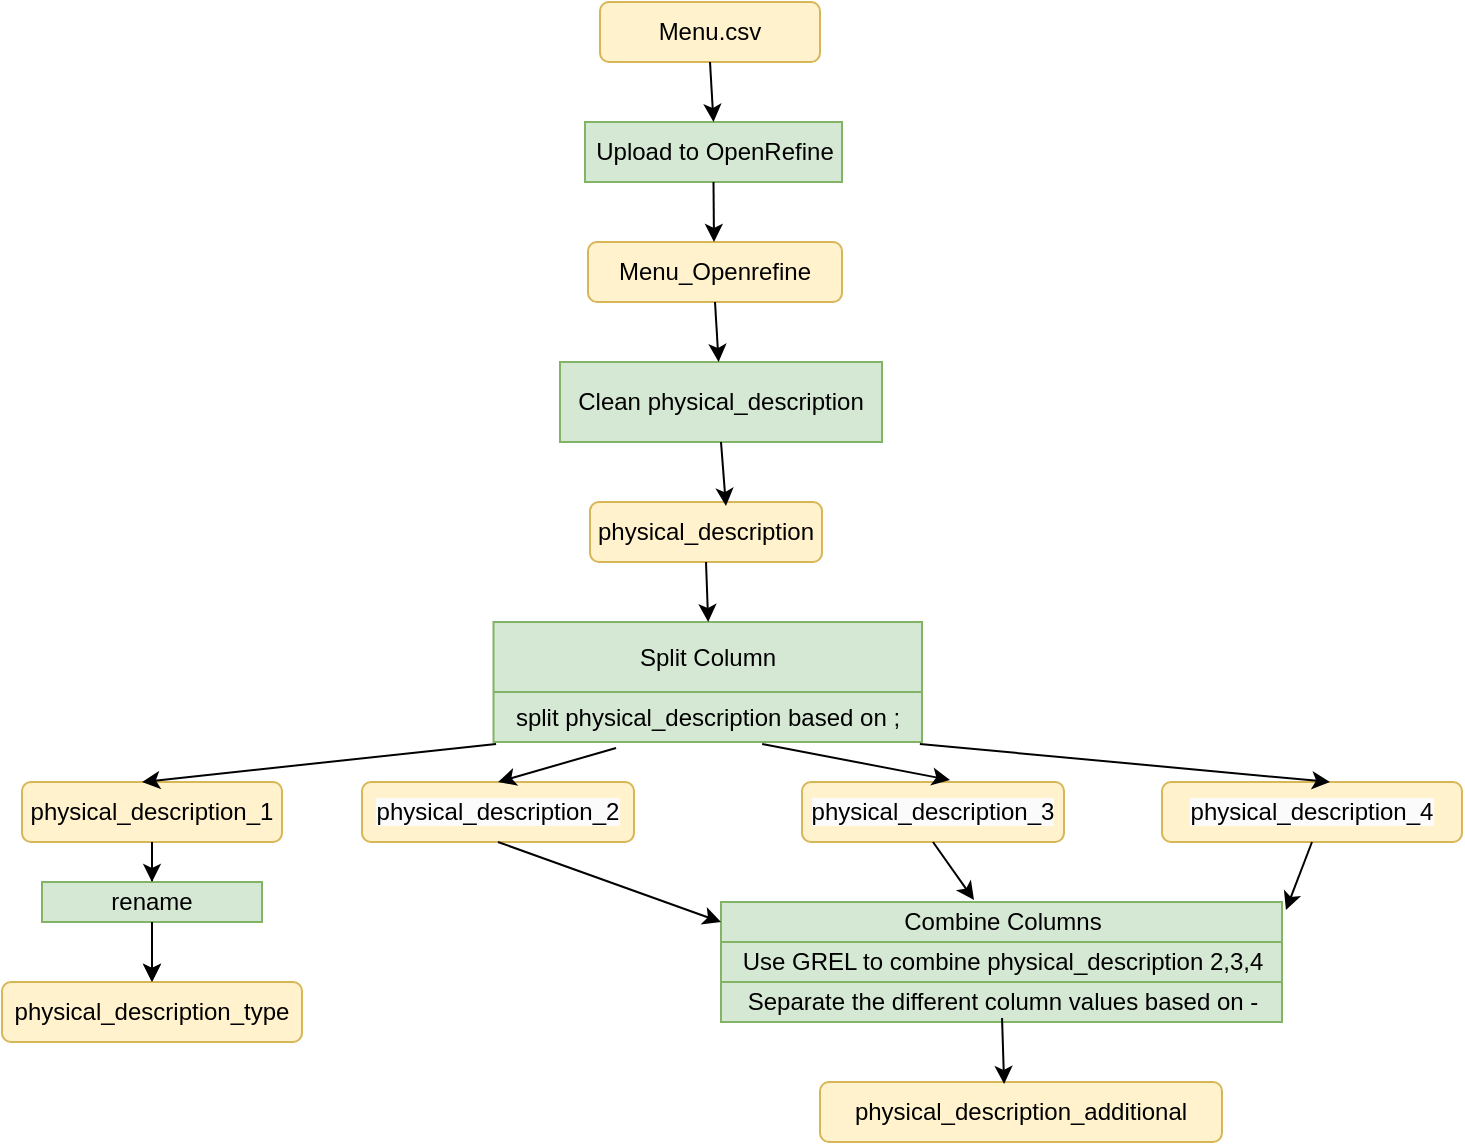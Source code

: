 <mxfile version="21.6.6" type="device">
  <diagram id="C5RBs43oDa-KdzZeNtuy" name="Page-1">
    <mxGraphModel dx="954" dy="567" grid="1" gridSize="10" guides="1" tooltips="1" connect="1" arrows="1" fold="1" page="1" pageScale="1" pageWidth="827" pageHeight="1169" math="0" shadow="0">
      <root>
        <mxCell id="WIyWlLk6GJQsqaUBKTNV-0" />
        <mxCell id="WIyWlLk6GJQsqaUBKTNV-1" parent="WIyWlLk6GJQsqaUBKTNV-0" />
        <mxCell id="1MHP-ZiUYEf7C-kfttvp-0" value="Menu.csv" style="rounded=1;whiteSpace=wrap;html=1;fillColor=#fff2cc;strokeColor=#d6b656;" vertex="1" parent="WIyWlLk6GJQsqaUBKTNV-1">
          <mxGeometry x="359" y="10" width="110" height="30" as="geometry" />
        </mxCell>
        <mxCell id="1MHP-ZiUYEf7C-kfttvp-1" value="Menu_Openrefine" style="rounded=1;whiteSpace=wrap;html=1;fillColor=#fff2cc;strokeColor=#d6b656;" vertex="1" parent="WIyWlLk6GJQsqaUBKTNV-1">
          <mxGeometry x="353" y="130" width="127" height="30" as="geometry" />
        </mxCell>
        <mxCell id="1MHP-ZiUYEf7C-kfttvp-2" value="Upload to OpenRefine" style="rounded=0;whiteSpace=wrap;html=1;fillColor=#d5e8d4;strokeColor=#82b366;" vertex="1" parent="WIyWlLk6GJQsqaUBKTNV-1">
          <mxGeometry x="351.5" y="70" width="128.5" height="30" as="geometry" />
        </mxCell>
        <mxCell id="1MHP-ZiUYEf7C-kfttvp-31" style="edgeStyle=orthogonalEdgeStyle;rounded=0;orthogonalLoop=1;jettySize=auto;html=1;exitX=0.75;exitY=0;exitDx=0;exitDy=0;" edge="1" parent="WIyWlLk6GJQsqaUBKTNV-1" source="1MHP-ZiUYEf7C-kfttvp-4">
          <mxGeometry relative="1" as="geometry">
            <mxPoint x="441" y="270" as="targetPoint" />
          </mxGeometry>
        </mxCell>
        <mxCell id="1MHP-ZiUYEf7C-kfttvp-4" value="physical_description" style="rounded=1;whiteSpace=wrap;html=1;fillColor=#fff2cc;strokeColor=#d6b656;" vertex="1" parent="WIyWlLk6GJQsqaUBKTNV-1">
          <mxGeometry x="354" y="260" width="116" height="30" as="geometry" />
        </mxCell>
        <mxCell id="1MHP-ZiUYEf7C-kfttvp-6" value="" style="shape=table;startSize=0;container=1;collapsible=0;childLayout=tableLayout;fillColor=#d5e8d4;strokeColor=#82b366;" vertex="1" parent="WIyWlLk6GJQsqaUBKTNV-1">
          <mxGeometry x="305.75" y="320" width="214.25" height="60" as="geometry" />
        </mxCell>
        <mxCell id="1MHP-ZiUYEf7C-kfttvp-7" value="" style="shape=tableRow;horizontal=0;startSize=0;swimlaneHead=0;swimlaneBody=0;strokeColor=inherit;top=0;left=0;bottom=0;right=0;collapsible=0;dropTarget=0;fillColor=none;points=[[0,0.5],[1,0.5]];portConstraint=eastwest;" vertex="1" parent="1MHP-ZiUYEf7C-kfttvp-6">
          <mxGeometry width="214.25" height="35" as="geometry" />
        </mxCell>
        <mxCell id="1MHP-ZiUYEf7C-kfttvp-8" value="Split Column" style="shape=partialRectangle;html=1;whiteSpace=wrap;connectable=0;strokeColor=inherit;overflow=hidden;fillColor=none;top=0;left=0;bottom=0;right=0;pointerEvents=1;" vertex="1" parent="1MHP-ZiUYEf7C-kfttvp-7">
          <mxGeometry width="214" height="35" as="geometry">
            <mxRectangle width="214" height="35" as="alternateBounds" />
          </mxGeometry>
        </mxCell>
        <mxCell id="1MHP-ZiUYEf7C-kfttvp-9" value="" style="shape=tableRow;horizontal=0;startSize=0;swimlaneHead=0;swimlaneBody=0;strokeColor=inherit;top=0;left=0;bottom=0;right=0;collapsible=0;dropTarget=0;fillColor=none;points=[[0,0.5],[1,0.5]];portConstraint=eastwest;" vertex="1" parent="1MHP-ZiUYEf7C-kfttvp-6">
          <mxGeometry y="35" width="214.25" height="25" as="geometry" />
        </mxCell>
        <mxCell id="1MHP-ZiUYEf7C-kfttvp-10" value="split physical_description based on ;" style="shape=partialRectangle;html=1;whiteSpace=wrap;connectable=0;strokeColor=inherit;overflow=hidden;fillColor=none;top=0;left=0;bottom=0;right=0;pointerEvents=1;" vertex="1" parent="1MHP-ZiUYEf7C-kfttvp-9">
          <mxGeometry width="214" height="25" as="geometry">
            <mxRectangle width="214" height="25" as="alternateBounds" />
          </mxGeometry>
        </mxCell>
        <mxCell id="1MHP-ZiUYEf7C-kfttvp-11" value="Clean physical_description" style="rounded=0;whiteSpace=wrap;html=1;fillColor=#d5e8d4;strokeColor=#82b366;" vertex="1" parent="WIyWlLk6GJQsqaUBKTNV-1">
          <mxGeometry x="339" y="190" width="161" height="40" as="geometry" />
        </mxCell>
        <mxCell id="1MHP-ZiUYEf7C-kfttvp-12" value="&lt;span style=&quot;caret-color: rgb(0, 0, 0); color: rgb(0, 0, 0); font-family: Helvetica; font-size: 12px; font-style: normal; font-variant-caps: normal; font-weight: 400; letter-spacing: normal; text-align: center; text-indent: 0px; text-transform: none; word-spacing: 0px; -webkit-text-stroke-width: 0px; background-color: rgb(251, 251, 251); text-decoration: none; float: none; display: inline !important;&quot;&gt;physical_description_4&lt;/span&gt;" style="rounded=1;whiteSpace=wrap;html=1;fillColor=#fff2cc;strokeColor=#d6b656;" vertex="1" parent="WIyWlLk6GJQsqaUBKTNV-1">
          <mxGeometry x="640" y="400" width="150" height="30" as="geometry" />
        </mxCell>
        <mxCell id="1MHP-ZiUYEf7C-kfttvp-13" value="&lt;span style=&quot;caret-color: rgb(0, 0, 0); color: rgb(0, 0, 0); font-family: Helvetica; font-size: 12px; font-style: normal; font-variant-caps: normal; font-weight: 400; letter-spacing: normal; text-align: center; text-indent: 0px; text-transform: none; word-spacing: 0px; -webkit-text-stroke-width: 0px; background-color: rgb(251, 251, 251); text-decoration: none; float: none; display: inline !important;&quot;&gt;physical_description_3&lt;/span&gt;" style="rounded=1;whiteSpace=wrap;html=1;fillColor=#fff2cc;strokeColor=#d6b656;" vertex="1" parent="WIyWlLk6GJQsqaUBKTNV-1">
          <mxGeometry x="460" y="400" width="131" height="30" as="geometry" />
        </mxCell>
        <mxCell id="1MHP-ZiUYEf7C-kfttvp-14" value="&lt;span style=&quot;caret-color: rgb(0, 0, 0); color: rgb(0, 0, 0); font-family: Helvetica; font-size: 12px; font-style: normal; font-variant-caps: normal; font-weight: 400; letter-spacing: normal; text-align: center; text-indent: 0px; text-transform: none; word-spacing: 0px; -webkit-text-stroke-width: 0px; background-color: rgb(251, 251, 251); text-decoration: none; float: none; display: inline !important;&quot;&gt;physical_description_2&lt;/span&gt;" style="rounded=1;whiteSpace=wrap;html=1;fillColor=#fff2cc;strokeColor=#d6b656;" vertex="1" parent="WIyWlLk6GJQsqaUBKTNV-1">
          <mxGeometry x="240" y="400" width="136" height="30" as="geometry" />
        </mxCell>
        <mxCell id="1MHP-ZiUYEf7C-kfttvp-46" value="" style="edgeStyle=orthogonalEdgeStyle;rounded=0;orthogonalLoop=1;jettySize=auto;html=1;" edge="1" parent="WIyWlLk6GJQsqaUBKTNV-1" source="1MHP-ZiUYEf7C-kfttvp-15" target="1MHP-ZiUYEf7C-kfttvp-17">
          <mxGeometry relative="1" as="geometry" />
        </mxCell>
        <mxCell id="1MHP-ZiUYEf7C-kfttvp-15" value="physical_description_1" style="rounded=1;whiteSpace=wrap;html=1;fillColor=#fff2cc;strokeColor=#d6b656;" vertex="1" parent="WIyWlLk6GJQsqaUBKTNV-1">
          <mxGeometry x="70" y="400" width="130" height="30" as="geometry" />
        </mxCell>
        <mxCell id="1MHP-ZiUYEf7C-kfttvp-16" value="rename" style="rounded=0;whiteSpace=wrap;html=1;fillColor=#d5e8d4;strokeColor=#82b366;" vertex="1" parent="WIyWlLk6GJQsqaUBKTNV-1">
          <mxGeometry x="80" y="450" width="110" height="20" as="geometry" />
        </mxCell>
        <mxCell id="1MHP-ZiUYEf7C-kfttvp-17" value="physical_description_type" style="rounded=1;whiteSpace=wrap;html=1;fillColor=#fff2cc;strokeColor=#d6b656;" vertex="1" parent="WIyWlLk6GJQsqaUBKTNV-1">
          <mxGeometry x="60" y="500" width="150" height="30" as="geometry" />
        </mxCell>
        <mxCell id="1MHP-ZiUYEf7C-kfttvp-19" value="" style="shape=table;startSize=0;container=1;collapsible=0;childLayout=tableLayout;fillColor=#d5e8d4;strokeColor=#82b366;" vertex="1" parent="WIyWlLk6GJQsqaUBKTNV-1">
          <mxGeometry x="419.5" y="460" width="280.5" height="60" as="geometry" />
        </mxCell>
        <mxCell id="1MHP-ZiUYEf7C-kfttvp-20" value="" style="shape=tableRow;horizontal=0;startSize=0;swimlaneHead=0;swimlaneBody=0;strokeColor=inherit;top=0;left=0;bottom=0;right=0;collapsible=0;dropTarget=0;fillColor=none;points=[[0,0.5],[1,0.5]];portConstraint=eastwest;" vertex="1" parent="1MHP-ZiUYEf7C-kfttvp-19">
          <mxGeometry width="280.5" height="20" as="geometry" />
        </mxCell>
        <mxCell id="1MHP-ZiUYEf7C-kfttvp-21" value="Combine Columns" style="shape=partialRectangle;html=1;whiteSpace=wrap;connectable=0;strokeColor=inherit;overflow=hidden;fillColor=none;top=0;left=0;bottom=0;right=0;pointerEvents=1;" vertex="1" parent="1MHP-ZiUYEf7C-kfttvp-20">
          <mxGeometry width="281" height="20" as="geometry">
            <mxRectangle width="281" height="20" as="alternateBounds" />
          </mxGeometry>
        </mxCell>
        <mxCell id="1MHP-ZiUYEf7C-kfttvp-22" value="" style="shape=tableRow;horizontal=0;startSize=0;swimlaneHead=0;swimlaneBody=0;strokeColor=inherit;top=0;left=0;bottom=0;right=0;collapsible=0;dropTarget=0;fillColor=none;points=[[0,0.5],[1,0.5]];portConstraint=eastwest;" vertex="1" parent="1MHP-ZiUYEf7C-kfttvp-19">
          <mxGeometry y="20" width="280.5" height="20" as="geometry" />
        </mxCell>
        <mxCell id="1MHP-ZiUYEf7C-kfttvp-23" value="Use GREL to combine physical_description 2,3,4" style="shape=partialRectangle;html=1;whiteSpace=wrap;connectable=0;strokeColor=inherit;overflow=hidden;fillColor=none;top=0;left=0;bottom=0;right=0;pointerEvents=1;" vertex="1" parent="1MHP-ZiUYEf7C-kfttvp-22">
          <mxGeometry width="281" height="20" as="geometry">
            <mxRectangle width="281" height="20" as="alternateBounds" />
          </mxGeometry>
        </mxCell>
        <mxCell id="1MHP-ZiUYEf7C-kfttvp-24" value="" style="shape=tableRow;horizontal=0;startSize=0;swimlaneHead=0;swimlaneBody=0;strokeColor=inherit;top=0;left=0;bottom=0;right=0;collapsible=0;dropTarget=0;fillColor=none;points=[[0,0.5],[1,0.5]];portConstraint=eastwest;" vertex="1" parent="1MHP-ZiUYEf7C-kfttvp-19">
          <mxGeometry y="40" width="280.5" height="20" as="geometry" />
        </mxCell>
        <mxCell id="1MHP-ZiUYEf7C-kfttvp-25" value="Separate the different column values based on -" style="shape=partialRectangle;html=1;whiteSpace=wrap;connectable=0;strokeColor=inherit;overflow=hidden;fillColor=none;top=0;left=0;bottom=0;right=0;pointerEvents=1;" vertex="1" parent="1MHP-ZiUYEf7C-kfttvp-24">
          <mxGeometry width="281" height="20" as="geometry">
            <mxRectangle width="281" height="20" as="alternateBounds" />
          </mxGeometry>
        </mxCell>
        <mxCell id="1MHP-ZiUYEf7C-kfttvp-26" value="physical_description_additional" style="rounded=1;whiteSpace=wrap;html=1;fillColor=#fff2cc;strokeColor=#d6b656;" vertex="1" parent="WIyWlLk6GJQsqaUBKTNV-1">
          <mxGeometry x="469" y="550" width="201" height="30" as="geometry" />
        </mxCell>
        <mxCell id="1MHP-ZiUYEf7C-kfttvp-27" value="" style="endArrow=classic;html=1;rounded=0;exitX=0.5;exitY=1;exitDx=0;exitDy=0;entryX=0.5;entryY=0;entryDx=0;entryDy=0;" edge="1" parent="WIyWlLk6GJQsqaUBKTNV-1" source="1MHP-ZiUYEf7C-kfttvp-0" target="1MHP-ZiUYEf7C-kfttvp-2">
          <mxGeometry width="50" height="50" relative="1" as="geometry">
            <mxPoint x="390" y="320" as="sourcePoint" />
            <mxPoint x="440" y="270" as="targetPoint" />
          </mxGeometry>
        </mxCell>
        <mxCell id="1MHP-ZiUYEf7C-kfttvp-28" value="" style="endArrow=classic;html=1;rounded=0;exitX=0.5;exitY=1;exitDx=0;exitDy=0;" edge="1" parent="WIyWlLk6GJQsqaUBKTNV-1" source="1MHP-ZiUYEf7C-kfttvp-2">
          <mxGeometry width="50" height="50" relative="1" as="geometry">
            <mxPoint x="390" y="320" as="sourcePoint" />
            <mxPoint x="416" y="130" as="targetPoint" />
          </mxGeometry>
        </mxCell>
        <mxCell id="1MHP-ZiUYEf7C-kfttvp-29" value="" style="endArrow=classic;html=1;rounded=0;exitX=0.5;exitY=1;exitDx=0;exitDy=0;" edge="1" parent="WIyWlLk6GJQsqaUBKTNV-1" source="1MHP-ZiUYEf7C-kfttvp-1" target="1MHP-ZiUYEf7C-kfttvp-11">
          <mxGeometry width="50" height="50" relative="1" as="geometry">
            <mxPoint x="390" y="320" as="sourcePoint" />
            <mxPoint x="440" y="270" as="targetPoint" />
          </mxGeometry>
        </mxCell>
        <mxCell id="1MHP-ZiUYEf7C-kfttvp-30" value="" style="endArrow=classic;html=1;rounded=0;exitX=0.5;exitY=1;exitDx=0;exitDy=0;entryX=0.586;entryY=0.067;entryDx=0;entryDy=0;entryPerimeter=0;" edge="1" parent="WIyWlLk6GJQsqaUBKTNV-1" source="1MHP-ZiUYEf7C-kfttvp-11" target="1MHP-ZiUYEf7C-kfttvp-4">
          <mxGeometry width="50" height="50" relative="1" as="geometry">
            <mxPoint x="390" y="320" as="sourcePoint" />
            <mxPoint x="440" y="270" as="targetPoint" />
          </mxGeometry>
        </mxCell>
        <mxCell id="1MHP-ZiUYEf7C-kfttvp-32" value="" style="endArrow=classic;html=1;rounded=0;exitX=0.5;exitY=1;exitDx=0;exitDy=0;entryX=0.501;entryY=0;entryDx=0;entryDy=0;entryPerimeter=0;" edge="1" parent="WIyWlLk6GJQsqaUBKTNV-1" source="1MHP-ZiUYEf7C-kfttvp-4" target="1MHP-ZiUYEf7C-kfttvp-7">
          <mxGeometry width="50" height="50" relative="1" as="geometry">
            <mxPoint x="390" y="320" as="sourcePoint" />
            <mxPoint x="440" y="270" as="targetPoint" />
          </mxGeometry>
        </mxCell>
        <mxCell id="1MHP-ZiUYEf7C-kfttvp-36" value="" style="endArrow=classic;html=1;rounded=0;exitX=0.006;exitY=1.04;exitDx=0;exitDy=0;exitPerimeter=0;" edge="1" parent="WIyWlLk6GJQsqaUBKTNV-1" source="1MHP-ZiUYEf7C-kfttvp-9">
          <mxGeometry width="50" height="50" relative="1" as="geometry">
            <mxPoint x="390" y="320" as="sourcePoint" />
            <mxPoint x="130" y="400" as="targetPoint" />
          </mxGeometry>
        </mxCell>
        <mxCell id="1MHP-ZiUYEf7C-kfttvp-37" value="" style="endArrow=classic;html=1;rounded=0;exitX=0.286;exitY=1.12;exitDx=0;exitDy=0;exitPerimeter=0;entryX=0.5;entryY=0;entryDx=0;entryDy=0;" edge="1" parent="WIyWlLk6GJQsqaUBKTNV-1" source="1MHP-ZiUYEf7C-kfttvp-9" target="1MHP-ZiUYEf7C-kfttvp-14">
          <mxGeometry width="50" height="50" relative="1" as="geometry">
            <mxPoint x="390" y="320" as="sourcePoint" />
            <mxPoint x="440" y="270" as="targetPoint" />
          </mxGeometry>
        </mxCell>
        <mxCell id="1MHP-ZiUYEf7C-kfttvp-38" value="" style="endArrow=classic;html=1;rounded=0;exitX=0.627;exitY=1.04;exitDx=0;exitDy=0;exitPerimeter=0;entryX=0.565;entryY=-0.033;entryDx=0;entryDy=0;entryPerimeter=0;" edge="1" parent="WIyWlLk6GJQsqaUBKTNV-1" source="1MHP-ZiUYEf7C-kfttvp-9" target="1MHP-ZiUYEf7C-kfttvp-13">
          <mxGeometry width="50" height="50" relative="1" as="geometry">
            <mxPoint x="390" y="320" as="sourcePoint" />
            <mxPoint x="440" y="270" as="targetPoint" />
          </mxGeometry>
        </mxCell>
        <mxCell id="1MHP-ZiUYEf7C-kfttvp-39" value="" style="endArrow=classic;html=1;rounded=0;exitX=0.995;exitY=1.04;exitDx=0;exitDy=0;exitPerimeter=0;entryX=0.56;entryY=0;entryDx=0;entryDy=0;entryPerimeter=0;" edge="1" parent="WIyWlLk6GJQsqaUBKTNV-1" source="1MHP-ZiUYEf7C-kfttvp-9" target="1MHP-ZiUYEf7C-kfttvp-12">
          <mxGeometry width="50" height="50" relative="1" as="geometry">
            <mxPoint x="390" y="320" as="sourcePoint" />
            <mxPoint x="440" y="270" as="targetPoint" />
          </mxGeometry>
        </mxCell>
        <mxCell id="1MHP-ZiUYEf7C-kfttvp-40" value="" style="endArrow=classic;html=1;rounded=0;exitX=0.5;exitY=1;exitDx=0;exitDy=0;entryX=0.5;entryY=0;entryDx=0;entryDy=0;" edge="1" parent="WIyWlLk6GJQsqaUBKTNV-1" source="1MHP-ZiUYEf7C-kfttvp-15" target="1MHP-ZiUYEf7C-kfttvp-16">
          <mxGeometry width="50" height="50" relative="1" as="geometry">
            <mxPoint x="390" y="320" as="sourcePoint" />
            <mxPoint x="440" y="270" as="targetPoint" />
          </mxGeometry>
        </mxCell>
        <mxCell id="1MHP-ZiUYEf7C-kfttvp-41" value="" style="endArrow=classic;html=1;rounded=0;exitX=0.5;exitY=1;exitDx=0;exitDy=0;entryX=0.5;entryY=0;entryDx=0;entryDy=0;" edge="1" parent="WIyWlLk6GJQsqaUBKTNV-1" source="1MHP-ZiUYEf7C-kfttvp-16" target="1MHP-ZiUYEf7C-kfttvp-17">
          <mxGeometry width="50" height="50" relative="1" as="geometry">
            <mxPoint x="390" y="320" as="sourcePoint" />
            <mxPoint x="440" y="270" as="targetPoint" />
          </mxGeometry>
        </mxCell>
        <mxCell id="1MHP-ZiUYEf7C-kfttvp-42" value="" style="endArrow=classic;html=1;rounded=0;exitX=0.5;exitY=1;exitDx=0;exitDy=0;entryX=0;entryY=0.5;entryDx=0;entryDy=0;" edge="1" parent="WIyWlLk6GJQsqaUBKTNV-1" source="1MHP-ZiUYEf7C-kfttvp-14" target="1MHP-ZiUYEf7C-kfttvp-20">
          <mxGeometry width="50" height="50" relative="1" as="geometry">
            <mxPoint x="390" y="320" as="sourcePoint" />
            <mxPoint x="440" y="270" as="targetPoint" />
          </mxGeometry>
        </mxCell>
        <mxCell id="1MHP-ZiUYEf7C-kfttvp-43" value="" style="endArrow=classic;html=1;rounded=0;exitX=0.5;exitY=1;exitDx=0;exitDy=0;entryX=0.451;entryY=-0.05;entryDx=0;entryDy=0;entryPerimeter=0;" edge="1" parent="WIyWlLk6GJQsqaUBKTNV-1" source="1MHP-ZiUYEf7C-kfttvp-13" target="1MHP-ZiUYEf7C-kfttvp-20">
          <mxGeometry width="50" height="50" relative="1" as="geometry">
            <mxPoint x="390" y="320" as="sourcePoint" />
            <mxPoint x="440" y="270" as="targetPoint" />
          </mxGeometry>
        </mxCell>
        <mxCell id="1MHP-ZiUYEf7C-kfttvp-44" value="" style="endArrow=classic;html=1;rounded=0;exitX=0.5;exitY=1;exitDx=0;exitDy=0;entryX=1.007;entryY=0.2;entryDx=0;entryDy=0;entryPerimeter=0;" edge="1" parent="WIyWlLk6GJQsqaUBKTNV-1" source="1MHP-ZiUYEf7C-kfttvp-12" target="1MHP-ZiUYEf7C-kfttvp-20">
          <mxGeometry width="50" height="50" relative="1" as="geometry">
            <mxPoint x="390" y="320" as="sourcePoint" />
            <mxPoint x="440" y="270" as="targetPoint" />
          </mxGeometry>
        </mxCell>
        <mxCell id="1MHP-ZiUYEf7C-kfttvp-45" value="" style="endArrow=classic;html=1;rounded=0;exitX=0.501;exitY=0.9;exitDx=0;exitDy=0;exitPerimeter=0;entryX=0.458;entryY=0.033;entryDx=0;entryDy=0;entryPerimeter=0;" edge="1" parent="WIyWlLk6GJQsqaUBKTNV-1" source="1MHP-ZiUYEf7C-kfttvp-24" target="1MHP-ZiUYEf7C-kfttvp-26">
          <mxGeometry width="50" height="50" relative="1" as="geometry">
            <mxPoint x="390" y="320" as="sourcePoint" />
            <mxPoint x="440" y="270" as="targetPoint" />
          </mxGeometry>
        </mxCell>
      </root>
    </mxGraphModel>
  </diagram>
</mxfile>
